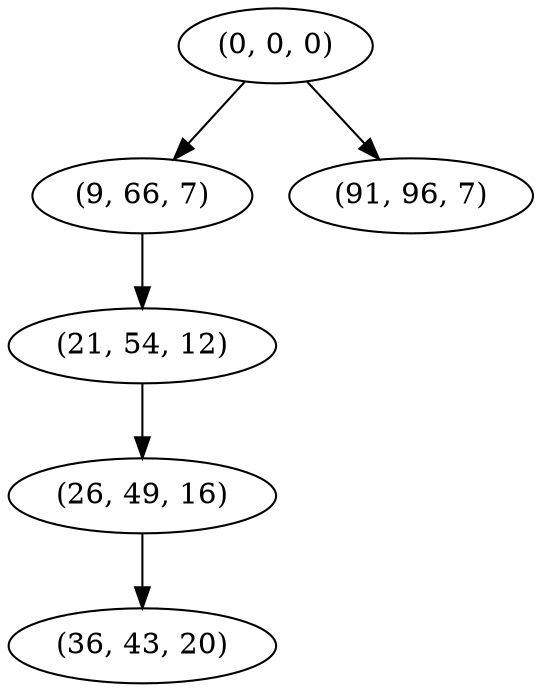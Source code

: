 digraph tree {
    "(0, 0, 0)";
    "(9, 66, 7)";
    "(21, 54, 12)";
    "(26, 49, 16)";
    "(36, 43, 20)";
    "(91, 96, 7)";
    "(0, 0, 0)" -> "(9, 66, 7)";
    "(0, 0, 0)" -> "(91, 96, 7)";
    "(9, 66, 7)" -> "(21, 54, 12)";
    "(21, 54, 12)" -> "(26, 49, 16)";
    "(26, 49, 16)" -> "(36, 43, 20)";
}
